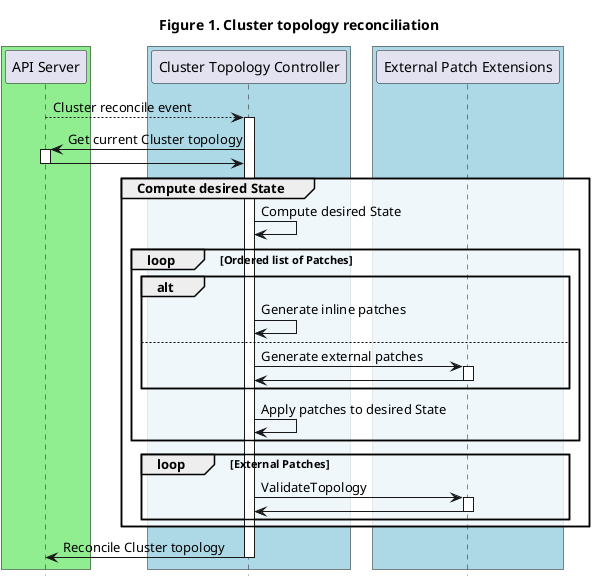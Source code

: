 @startuml
title Figure 1. Cluster topology reconciliation


' -- GROUPS START ---

box #LightGreen
participant "API Server"
end box

box #LightBlue
participant "Cluster Topology Controller"
end box

box #LightBlue
participant "External Patch Extensions"
end box

' -- GROUPS END ---

"API Server" --> "Cluster Topology Controller": Cluster reconcile event
activate "Cluster Topology Controller"

"Cluster Topology Controller" -> "API Server": Get current Cluster topology
activate "API Server"
"API Server" -> "Cluster Topology Controller":
deactivate "API Server"

group #FFFFFFCC Compute desired State
  "Cluster Topology Controller" -> "Cluster Topology Controller": Compute desired State
  loop Ordered list of Patches
    alt
      "Cluster Topology Controller" -> "Cluster Topology Controller": Generate inline patches
    else
      "Cluster Topology Controller" -> "External Patch Extensions": Generate external patches
      activate "External Patch Extensions"
      "External Patch Extensions" -> "Cluster Topology Controller":
      deactivate "External Patch Extensions"
    end
    "Cluster Topology Controller" -> "Cluster Topology Controller": Apply patches to desired State
  end loop

  loop External Patches
    "Cluster Topology Controller" -> "External Patch Extensions": ValidateTopology
    activate "External Patch Extensions"
    "External Patch Extensions" -> "Cluster Topology Controller":
    deactivate "External Patch Extensions"
  end loop
end group

"Cluster Topology Controller" -> "API Server": Reconcile Cluster topology

deactivate "Cluster Topology Controller"

hide footbox
@enduml
